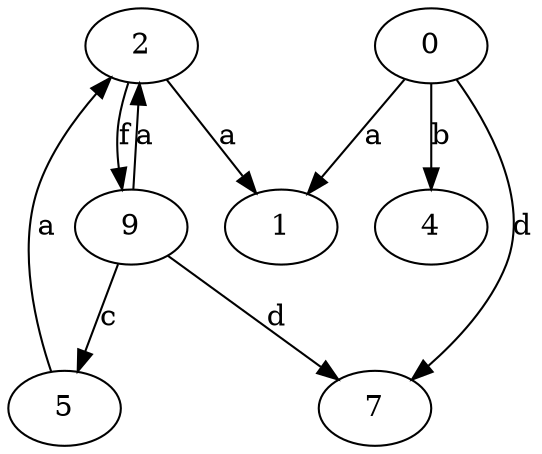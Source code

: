 strict digraph  {
1;
2;
4;
5;
7;
0;
9;
2 -> 1  [label=a];
2 -> 9  [label=f];
5 -> 2  [label=a];
0 -> 1  [label=a];
0 -> 4  [label=b];
0 -> 7  [label=d];
9 -> 2  [label=a];
9 -> 5  [label=c];
9 -> 7  [label=d];
}
